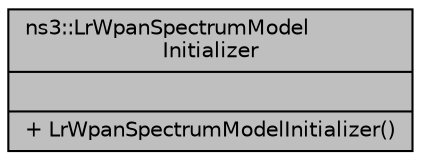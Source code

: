 digraph "ns3::LrWpanSpectrumModelInitializer"
{
  edge [fontname="Helvetica",fontsize="10",labelfontname="Helvetica",labelfontsize="10"];
  node [fontname="Helvetica",fontsize="10",shape=record];
  Node1 [label="{ns3::LrWpanSpectrumModel\lInitializer\n||+ LrWpanSpectrumModelInitializer()\l}",height=0.2,width=0.4,color="black", fillcolor="grey75", style="filled", fontcolor="black"];
}
